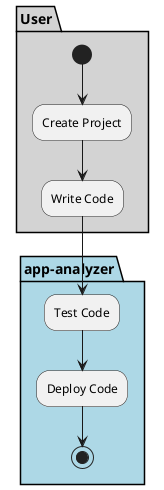 @startuml

partition User  #lightgray {
  (*) --> "Create Project"
  --> "Write Code"
}

partition "app-analyzer" #lightblue {
  "Write Code" --> "Test Code"
  "Test Code" --> "Deploy Code"
  "Deploy Code" --> (*)
}

@enduml
